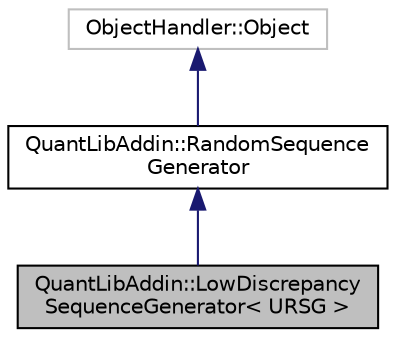 digraph "QuantLibAddin::LowDiscrepancySequenceGenerator&lt; URSG &gt;"
{
  edge [fontname="Helvetica",fontsize="10",labelfontname="Helvetica",labelfontsize="10"];
  node [fontname="Helvetica",fontsize="10",shape=record];
  Node3 [label="QuantLibAddin::LowDiscrepancy\lSequenceGenerator\< URSG \>",height=0.2,width=0.4,color="black", fillcolor="grey75", style="filled", fontcolor="black"];
  Node4 -> Node3 [dir="back",color="midnightblue",fontsize="10",style="solid",fontname="Helvetica"];
  Node4 [label="QuantLibAddin::RandomSequence\lGenerator",height=0.2,width=0.4,color="black", fillcolor="white", style="filled",URL="$class_quant_lib_addin_1_1_random_sequence_generator.html"];
  Node5 -> Node4 [dir="back",color="midnightblue",fontsize="10",style="solid",fontname="Helvetica"];
  Node5 [label="ObjectHandler::Object",height=0.2,width=0.4,color="grey75", fillcolor="white", style="filled"];
}
